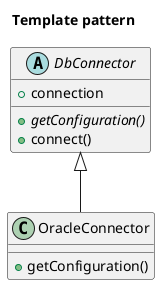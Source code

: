 @startuml

title Template pattern

abstract class DbConnector {
    +connection
    +{abstract} getConfiguration()
    +connect()
}

class OracleConnector{
    +getConfiguration()
}

DbConnector <|-- OracleConnector

@enduml